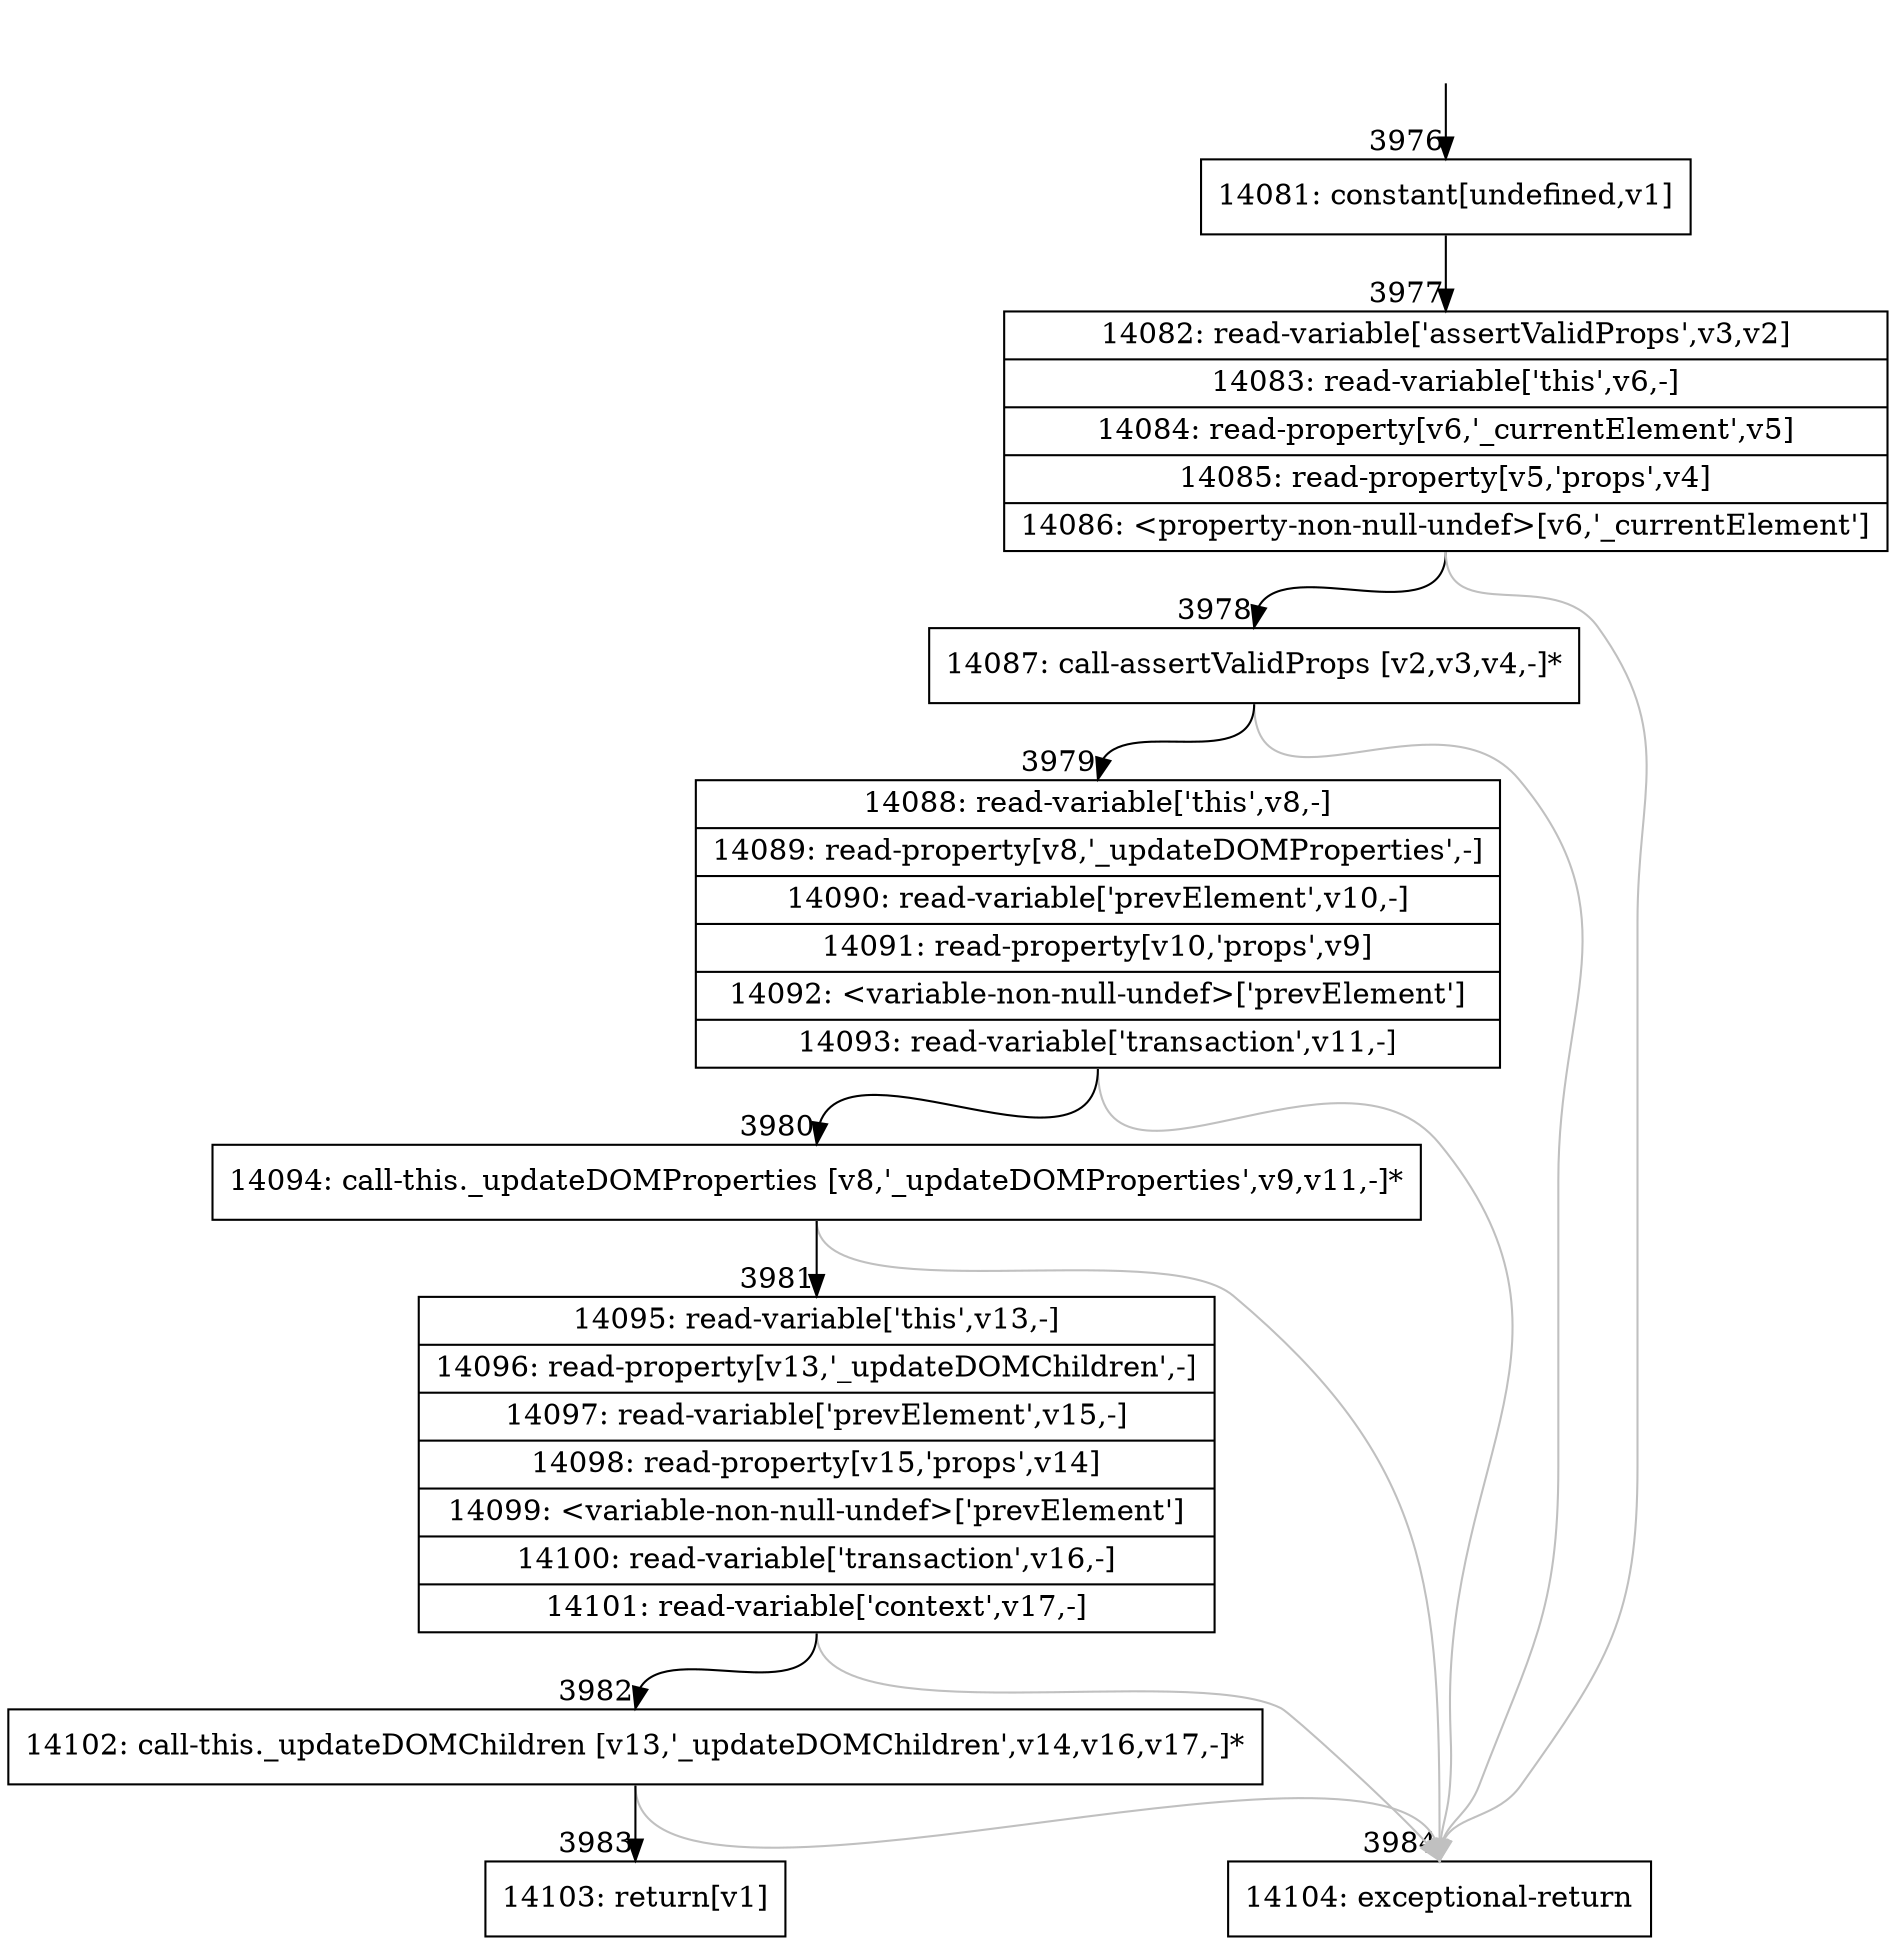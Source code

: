digraph {
rankdir="TD"
BB_entry274[shape=none,label=""];
BB_entry274 -> BB3976 [tailport=s, headport=n, headlabel="    3976"]
BB3976 [shape=record label="{14081: constant[undefined,v1]}" ] 
BB3976 -> BB3977 [tailport=s, headport=n, headlabel="      3977"]
BB3977 [shape=record label="{14082: read-variable['assertValidProps',v3,v2]|14083: read-variable['this',v6,-]|14084: read-property[v6,'_currentElement',v5]|14085: read-property[v5,'props',v4]|14086: \<property-non-null-undef\>[v6,'_currentElement']}" ] 
BB3977 -> BB3978 [tailport=s, headport=n, headlabel="      3978"]
BB3977 -> BB3984 [tailport=s, headport=n, color=gray, headlabel="      3984"]
BB3978 [shape=record label="{14087: call-assertValidProps [v2,v3,v4,-]*}" ] 
BB3978 -> BB3979 [tailport=s, headport=n, headlabel="      3979"]
BB3978 -> BB3984 [tailport=s, headport=n, color=gray]
BB3979 [shape=record label="{14088: read-variable['this',v8,-]|14089: read-property[v8,'_updateDOMProperties',-]|14090: read-variable['prevElement',v10,-]|14091: read-property[v10,'props',v9]|14092: \<variable-non-null-undef\>['prevElement']|14093: read-variable['transaction',v11,-]}" ] 
BB3979 -> BB3980 [tailport=s, headport=n, headlabel="      3980"]
BB3979 -> BB3984 [tailport=s, headport=n, color=gray]
BB3980 [shape=record label="{14094: call-this._updateDOMProperties [v8,'_updateDOMProperties',v9,v11,-]*}" ] 
BB3980 -> BB3981 [tailport=s, headport=n, headlabel="      3981"]
BB3980 -> BB3984 [tailport=s, headport=n, color=gray]
BB3981 [shape=record label="{14095: read-variable['this',v13,-]|14096: read-property[v13,'_updateDOMChildren',-]|14097: read-variable['prevElement',v15,-]|14098: read-property[v15,'props',v14]|14099: \<variable-non-null-undef\>['prevElement']|14100: read-variable['transaction',v16,-]|14101: read-variable['context',v17,-]}" ] 
BB3981 -> BB3982 [tailport=s, headport=n, headlabel="      3982"]
BB3981 -> BB3984 [tailport=s, headport=n, color=gray]
BB3982 [shape=record label="{14102: call-this._updateDOMChildren [v13,'_updateDOMChildren',v14,v16,v17,-]*}" ] 
BB3982 -> BB3983 [tailport=s, headport=n, headlabel="      3983"]
BB3982 -> BB3984 [tailport=s, headport=n, color=gray]
BB3983 [shape=record label="{14103: return[v1]}" ] 
BB3984 [shape=record label="{14104: exceptional-return}" ] 
//#$~ 7767
}
